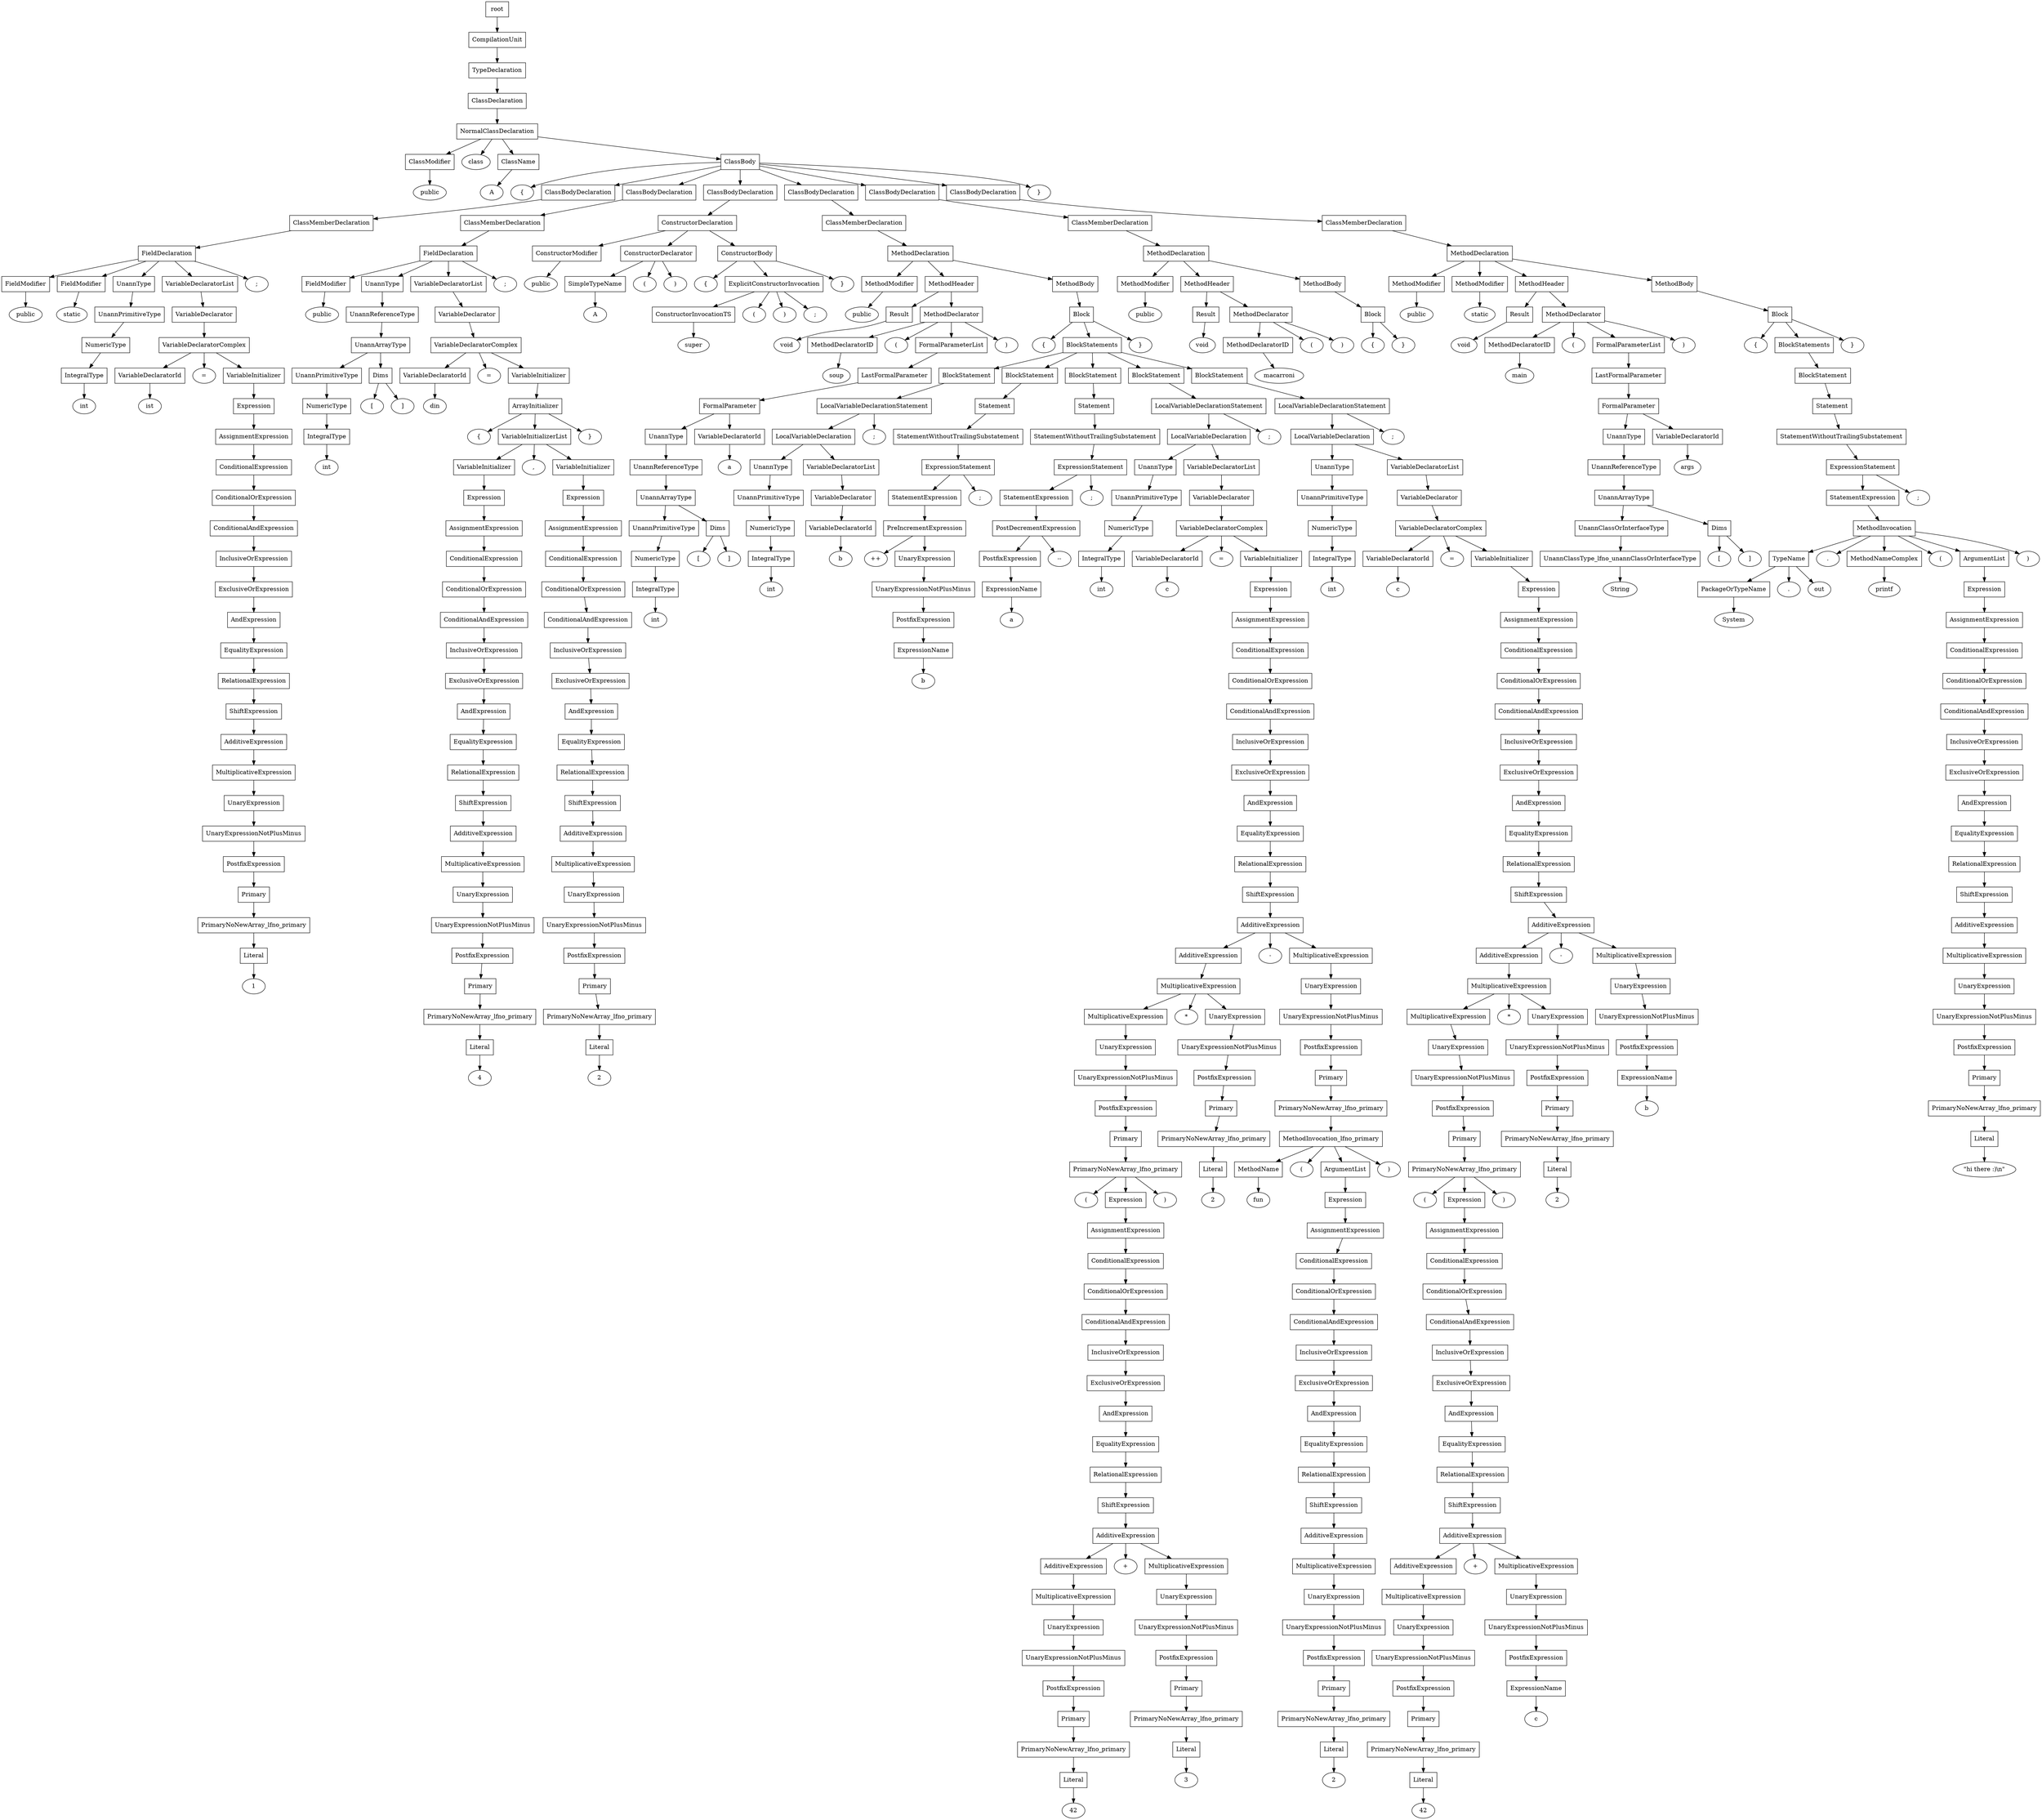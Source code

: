 digraph G {
	splines="TRUE";
	n_0 [label="root", shape="rectangle"]
	n_0 -> n_1
	n_1 [label="CompilationUnit", shape="rectangle"]
	n_1 -> n_2
	n_2 [label="TypeDeclaration", shape="rectangle"]
	n_2 -> n_3
	n_3 [label="ClassDeclaration", shape="rectangle"]
	n_3 -> n_4
	n_4 [label="NormalClassDeclaration", shape="rectangle"]
	n_4 -> n_5
	n_5 [label="ClassModifier", shape="rectangle"]
	n_5 -> n_9
	n_9 [label="public", shape="ellipse"]
	n_4 -> n_6
	n_6 [label="class", shape="ellipse"]
	n_4 -> n_7
	n_7 [label="ClassName", shape="rectangle"]
	n_7 -> n_10
	n_10 [label="A", shape="ellipse"]
	n_4 -> n_8
	n_8 [label="ClassBody", shape="rectangle"]
	n_8 -> n_11
	n_11 [label="{", shape="ellipse"]
	n_8 -> n_12
	n_12 [label="ClassBodyDeclaration", shape="rectangle"]
	n_12 -> n_19
	n_19 [label="ClassMemberDeclaration", shape="rectangle"]
	n_19 -> n_25
	n_25 [label="FieldDeclaration", shape="rectangle"]
	n_25 -> n_33
	n_33 [label="FieldModifier", shape="rectangle"]
	n_33 -> n_59
	n_59 [label="public", shape="ellipse"]
	n_25 -> n_34
	n_34 [label="FieldModifier", shape="rectangle"]
	n_34 -> n_60
	n_60 [label="static", shape="ellipse"]
	n_25 -> n_35
	n_35 [label="UnannType", shape="rectangle"]
	n_35 -> n_61
	n_61 [label="UnannPrimitiveType", shape="rectangle"]
	n_61 -> n_84
	n_84 [label="NumericType", shape="rectangle"]
	n_84 -> n_111
	n_111 [label="IntegralType", shape="rectangle"]
	n_111 -> n_131
	n_131 [label="int", shape="ellipse"]
	n_25 -> n_36
	n_36 [label="VariableDeclaratorList", shape="rectangle"]
	n_36 -> n_62
	n_62 [label="VariableDeclarator", shape="rectangle"]
	n_62 -> n_85
	n_85 [label="VariableDeclaratorComplex", shape="rectangle"]
	n_85 -> n_112
	n_112 [label="VariableDeclaratorId", shape="rectangle"]
	n_112 -> n_132
	n_132 [label="ist", shape="ellipse"]
	n_85 -> n_113
	n_113 [label="=", shape="ellipse"]
	n_85 -> n_114
	n_114 [label="VariableInitializer", shape="rectangle"]
	n_114 -> n_133
	n_133 [label="Expression", shape="rectangle"]
	n_133 -> n_147
	n_147 [label="AssignmentExpression", shape="rectangle"]
	n_147 -> n_165
	n_165 [label="ConditionalExpression", shape="rectangle"]
	n_165 -> n_183
	n_183 [label="ConditionalOrExpression", shape="rectangle"]
	n_183 -> n_200
	n_200 [label="ConditionalAndExpression", shape="rectangle"]
	n_200 -> n_216
	n_216 [label="InclusiveOrExpression", shape="rectangle"]
	n_216 -> n_245
	n_245 [label="ExclusiveOrExpression", shape="rectangle"]
	n_245 -> n_264
	n_264 [label="AndExpression", shape="rectangle"]
	n_264 -> n_274
	n_274 [label="EqualityExpression", shape="rectangle"]
	n_274 -> n_281
	n_281 [label="RelationalExpression", shape="rectangle"]
	n_281 -> n_288
	n_288 [label="ShiftExpression", shape="rectangle"]
	n_288 -> n_294
	n_294 [label="AdditiveExpression", shape="rectangle"]
	n_294 -> n_300
	n_300 [label="MultiplicativeExpression", shape="rectangle"]
	n_300 -> n_306
	n_306 [label="UnaryExpression", shape="rectangle"]
	n_306 -> n_312
	n_312 [label="UnaryExpressionNotPlusMinus", shape="rectangle"]
	n_312 -> n_318
	n_318 [label="PostfixExpression", shape="rectangle"]
	n_318 -> n_324
	n_324 [label="Primary", shape="rectangle"]
	n_324 -> n_330
	n_330 [label="PrimaryNoNewArray_lfno_primary", shape="rectangle"]
	n_330 -> n_336
	n_336 [label="Literal", shape="rectangle"]
	n_336 -> n_346
	n_346 [label="1", shape="ellipse"]
	n_25 -> n_37
	n_37 [label=";", shape="ellipse"]
	n_8 -> n_13
	n_13 [label="ClassBodyDeclaration", shape="rectangle"]
	n_13 -> n_20
	n_20 [label="ClassMemberDeclaration", shape="rectangle"]
	n_20 -> n_26
	n_26 [label="FieldDeclaration", shape="rectangle"]
	n_26 -> n_38
	n_38 [label="FieldModifier", shape="rectangle"]
	n_38 -> n_63
	n_63 [label="public", shape="ellipse"]
	n_26 -> n_39
	n_39 [label="UnannType", shape="rectangle"]
	n_39 -> n_64
	n_64 [label="UnannReferenceType", shape="rectangle"]
	n_64 -> n_86
	n_86 [label="UnannArrayType", shape="rectangle"]
	n_86 -> n_115
	n_115 [label="UnannPrimitiveType", shape="rectangle"]
	n_115 -> n_134
	n_134 [label="NumericType", shape="rectangle"]
	n_134 -> n_148
	n_148 [label="IntegralType", shape="rectangle"]
	n_148 -> n_166
	n_166 [label="int", shape="ellipse"]
	n_86 -> n_116
	n_116 [label="Dims", shape="rectangle"]
	n_116 -> n_135
	n_135 [label="[", shape="ellipse"]
	n_116 -> n_136
	n_136 [label="]", shape="ellipse"]
	n_26 -> n_40
	n_40 [label="VariableDeclaratorList", shape="rectangle"]
	n_40 -> n_65
	n_65 [label="VariableDeclarator", shape="rectangle"]
	n_65 -> n_87
	n_87 [label="VariableDeclaratorComplex", shape="rectangle"]
	n_87 -> n_117
	n_117 [label="VariableDeclaratorId", shape="rectangle"]
	n_117 -> n_137
	n_137 [label="din", shape="ellipse"]
	n_87 -> n_118
	n_118 [label="=", shape="ellipse"]
	n_87 -> n_119
	n_119 [label="VariableInitializer", shape="rectangle"]
	n_119 -> n_138
	n_138 [label="ArrayInitializer", shape="rectangle"]
	n_138 -> n_149
	n_149 [label="{", shape="ellipse"]
	n_138 -> n_150
	n_150 [label="VariableInitializerList", shape="rectangle"]
	n_150 -> n_167
	n_167 [label="VariableInitializer", shape="rectangle"]
	n_167 -> n_184
	n_184 [label="Expression", shape="rectangle"]
	n_184 -> n_201
	n_201 [label="AssignmentExpression", shape="rectangle"]
	n_201 -> n_217
	n_217 [label="ConditionalExpression", shape="rectangle"]
	n_217 -> n_246
	n_246 [label="ConditionalOrExpression", shape="rectangle"]
	n_246 -> n_265
	n_265 [label="ConditionalAndExpression", shape="rectangle"]
	n_265 -> n_275
	n_275 [label="InclusiveOrExpression", shape="rectangle"]
	n_275 -> n_282
	n_282 [label="ExclusiveOrExpression", shape="rectangle"]
	n_282 -> n_289
	n_289 [label="AndExpression", shape="rectangle"]
	n_289 -> n_295
	n_295 [label="EqualityExpression", shape="rectangle"]
	n_295 -> n_301
	n_301 [label="RelationalExpression", shape="rectangle"]
	n_301 -> n_307
	n_307 [label="ShiftExpression", shape="rectangle"]
	n_307 -> n_313
	n_313 [label="AdditiveExpression", shape="rectangle"]
	n_313 -> n_319
	n_319 [label="MultiplicativeExpression", shape="rectangle"]
	n_319 -> n_325
	n_325 [label="UnaryExpression", shape="rectangle"]
	n_325 -> n_331
	n_331 [label="UnaryExpressionNotPlusMinus", shape="rectangle"]
	n_331 -> n_337
	n_337 [label="PostfixExpression", shape="rectangle"]
	n_337 -> n_347
	n_347 [label="Primary", shape="rectangle"]
	n_347 -> n_354
	n_354 [label="PrimaryNoNewArray_lfno_primary", shape="rectangle"]
	n_354 -> n_365
	n_365 [label="Literal", shape="rectangle"]
	n_365 -> n_374
	n_374 [label="4", shape="ellipse"]
	n_150 -> n_168
	n_168 [label=",", shape="ellipse"]
	n_150 -> n_169
	n_169 [label="VariableInitializer", shape="rectangle"]
	n_169 -> n_185
	n_185 [label="Expression", shape="rectangle"]
	n_185 -> n_202
	n_202 [label="AssignmentExpression", shape="rectangle"]
	n_202 -> n_218
	n_218 [label="ConditionalExpression", shape="rectangle"]
	n_218 -> n_247
	n_247 [label="ConditionalOrExpression", shape="rectangle"]
	n_247 -> n_266
	n_266 [label="ConditionalAndExpression", shape="rectangle"]
	n_266 -> n_276
	n_276 [label="InclusiveOrExpression", shape="rectangle"]
	n_276 -> n_283
	n_283 [label="ExclusiveOrExpression", shape="rectangle"]
	n_283 -> n_290
	n_290 [label="AndExpression", shape="rectangle"]
	n_290 -> n_296
	n_296 [label="EqualityExpression", shape="rectangle"]
	n_296 -> n_302
	n_302 [label="RelationalExpression", shape="rectangle"]
	n_302 -> n_308
	n_308 [label="ShiftExpression", shape="rectangle"]
	n_308 -> n_314
	n_314 [label="AdditiveExpression", shape="rectangle"]
	n_314 -> n_320
	n_320 [label="MultiplicativeExpression", shape="rectangle"]
	n_320 -> n_326
	n_326 [label="UnaryExpression", shape="rectangle"]
	n_326 -> n_332
	n_332 [label="UnaryExpressionNotPlusMinus", shape="rectangle"]
	n_332 -> n_338
	n_338 [label="PostfixExpression", shape="rectangle"]
	n_338 -> n_348
	n_348 [label="Primary", shape="rectangle"]
	n_348 -> n_355
	n_355 [label="PrimaryNoNewArray_lfno_primary", shape="rectangle"]
	n_355 -> n_366
	n_366 [label="Literal", shape="rectangle"]
	n_366 -> n_375
	n_375 [label="2", shape="ellipse"]
	n_138 -> n_151
	n_151 [label="}", shape="ellipse"]
	n_26 -> n_41
	n_41 [label=";", shape="ellipse"]
	n_8 -> n_14
	n_14 [label="ClassBodyDeclaration", shape="rectangle"]
	n_14 -> n_21
	n_21 [label="ConstructorDeclaration", shape="rectangle"]
	n_21 -> n_27
	n_27 [label="ConstructorModifier", shape="rectangle"]
	n_27 -> n_42
	n_42 [label="public", shape="ellipse"]
	n_21 -> n_28
	n_28 [label="ConstructorDeclarator", shape="rectangle"]
	n_28 -> n_43
	n_43 [label="SimpleTypeName", shape="rectangle"]
	n_43 -> n_66
	n_66 [label="A", shape="ellipse"]
	n_28 -> n_44
	n_44 [label="(", shape="ellipse"]
	n_28 -> n_45
	n_45 [label=")", shape="ellipse"]
	n_21 -> n_29
	n_29 [label="ConstructorBody", shape="rectangle"]
	n_29 -> n_46
	n_46 [label="{", shape="ellipse"]
	n_29 -> n_47
	n_47 [label="ExplicitConstructorInvocation", shape="rectangle"]
	n_47 -> n_67
	n_67 [label="ConstructorInvocationTS", shape="rectangle"]
	n_67 -> n_88
	n_88 [label="super", shape="ellipse"]
	n_47 -> n_68
	n_68 [label="(", shape="ellipse"]
	n_47 -> n_69
	n_69 [label=")", shape="ellipse"]
	n_47 -> n_70
	n_70 [label=";", shape="ellipse"]
	n_29 -> n_48
	n_48 [label="}", shape="ellipse"]
	n_8 -> n_15
	n_15 [label="ClassBodyDeclaration", shape="rectangle"]
	n_15 -> n_22
	n_22 [label="ClassMemberDeclaration", shape="rectangle"]
	n_22 -> n_30
	n_30 [label="MethodDeclaration", shape="rectangle"]
	n_30 -> n_49
	n_49 [label="MethodModifier", shape="rectangle"]
	n_49 -> n_71
	n_71 [label="public", shape="ellipse"]
	n_30 -> n_50
	n_50 [label="MethodHeader", shape="rectangle"]
	n_50 -> n_72
	n_72 [label="Result", shape="rectangle"]
	n_72 -> n_89
	n_89 [label="void", shape="ellipse"]
	n_50 -> n_73
	n_73 [label="MethodDeclarator", shape="rectangle"]
	n_73 -> n_90
	n_90 [label="MethodDeclaratorID", shape="rectangle"]
	n_90 -> n_120
	n_120 [label="soup", shape="ellipse"]
	n_73 -> n_91
	n_91 [label="(", shape="ellipse"]
	n_73 -> n_92
	n_92 [label="FormalParameterList", shape="rectangle"]
	n_92 -> n_121
	n_121 [label="LastFormalParameter", shape="rectangle"]
	n_121 -> n_139
	n_139 [label="FormalParameter", shape="rectangle"]
	n_139 -> n_152
	n_152 [label="UnannType", shape="rectangle"]
	n_152 -> n_170
	n_170 [label="UnannReferenceType", shape="rectangle"]
	n_170 -> n_186
	n_186 [label="UnannArrayType", shape="rectangle"]
	n_186 -> n_203
	n_203 [label="UnannPrimitiveType", shape="rectangle"]
	n_203 -> n_219
	n_219 [label="NumericType", shape="rectangle"]
	n_219 -> n_248
	n_248 [label="IntegralType", shape="rectangle"]
	n_248 -> n_267
	n_267 [label="int", shape="ellipse"]
	n_186 -> n_204
	n_204 [label="Dims", shape="rectangle"]
	n_204 -> n_220
	n_220 [label="[", shape="ellipse"]
	n_204 -> n_221
	n_221 [label="]", shape="ellipse"]
	n_139 -> n_153
	n_153 [label="VariableDeclaratorId", shape="rectangle"]
	n_153 -> n_171
	n_171 [label="a", shape="ellipse"]
	n_73 -> n_93
	n_93 [label=")", shape="ellipse"]
	n_30 -> n_51
	n_51 [label="MethodBody", shape="rectangle"]
	n_51 -> n_74
	n_74 [label="Block", shape="rectangle"]
	n_74 -> n_94
	n_94 [label="{", shape="ellipse"]
	n_74 -> n_95
	n_95 [label="BlockStatements", shape="rectangle"]
	n_95 -> n_122
	n_122 [label="BlockStatement", shape="rectangle"]
	n_122 -> n_140
	n_140 [label="LocalVariableDeclarationStatement", shape="rectangle"]
	n_140 -> n_154
	n_154 [label="LocalVariableDeclaration", shape="rectangle"]
	n_154 -> n_172
	n_172 [label="UnannType", shape="rectangle"]
	n_172 -> n_187
	n_187 [label="UnannPrimitiveType", shape="rectangle"]
	n_187 -> n_205
	n_205 [label="NumericType", shape="rectangle"]
	n_205 -> n_222
	n_222 [label="IntegralType", shape="rectangle"]
	n_222 -> n_249
	n_249 [label="int", shape="ellipse"]
	n_154 -> n_173
	n_173 [label="VariableDeclaratorList", shape="rectangle"]
	n_173 -> n_188
	n_188 [label="VariableDeclarator", shape="rectangle"]
	n_188 -> n_206
	n_206 [label="VariableDeclaratorId", shape="rectangle"]
	n_206 -> n_223
	n_223 [label="b", shape="ellipse"]
	n_140 -> n_155
	n_155 [label=";", shape="ellipse"]
	n_95 -> n_123
	n_123 [label="BlockStatement", shape="rectangle"]
	n_123 -> n_141
	n_141 [label="Statement", shape="rectangle"]
	n_141 -> n_156
	n_156 [label="StatementWithoutTrailingSubstatement", shape="rectangle"]
	n_156 -> n_174
	n_174 [label="ExpressionStatement", shape="rectangle"]
	n_174 -> n_189
	n_189 [label="StatementExpression", shape="rectangle"]
	n_189 -> n_207
	n_207 [label="PreIncrementExpression", shape="rectangle"]
	n_207 -> n_224
	n_224 [label="++", shape="ellipse"]
	n_207 -> n_225
	n_225 [label="UnaryExpression", shape="rectangle"]
	n_225 -> n_250
	n_250 [label="UnaryExpressionNotPlusMinus", shape="rectangle"]
	n_250 -> n_268
	n_268 [label="PostfixExpression", shape="rectangle"]
	n_268 -> n_277
	n_277 [label="ExpressionName", shape="rectangle"]
	n_277 -> n_284
	n_284 [label="b", shape="ellipse"]
	n_174 -> n_190
	n_190 [label=";", shape="ellipse"]
	n_95 -> n_124
	n_124 [label="BlockStatement", shape="rectangle"]
	n_124 -> n_142
	n_142 [label="Statement", shape="rectangle"]
	n_142 -> n_157
	n_157 [label="StatementWithoutTrailingSubstatement", shape="rectangle"]
	n_157 -> n_175
	n_175 [label="ExpressionStatement", shape="rectangle"]
	n_175 -> n_191
	n_191 [label="StatementExpression", shape="rectangle"]
	n_191 -> n_208
	n_208 [label="PostDecrementExpression", shape="rectangle"]
	n_208 -> n_226
	n_226 [label="PostfixExpression", shape="rectangle"]
	n_226 -> n_251
	n_251 [label="ExpressionName", shape="rectangle"]
	n_251 -> n_269
	n_269 [label="a", shape="ellipse"]
	n_208 -> n_227
	n_227 [label="--", shape="ellipse"]
	n_175 -> n_192
	n_192 [label=";", shape="ellipse"]
	n_95 -> n_125
	n_125 [label="BlockStatement", shape="rectangle"]
	n_125 -> n_143
	n_143 [label="LocalVariableDeclarationStatement", shape="rectangle"]
	n_143 -> n_158
	n_158 [label="LocalVariableDeclaration", shape="rectangle"]
	n_158 -> n_176
	n_176 [label="UnannType", shape="rectangle"]
	n_176 -> n_193
	n_193 [label="UnannPrimitiveType", shape="rectangle"]
	n_193 -> n_209
	n_209 [label="NumericType", shape="rectangle"]
	n_209 -> n_228
	n_228 [label="IntegralType", shape="rectangle"]
	n_228 -> n_252
	n_252 [label="int", shape="ellipse"]
	n_158 -> n_177
	n_177 [label="VariableDeclaratorList", shape="rectangle"]
	n_177 -> n_194
	n_194 [label="VariableDeclarator", shape="rectangle"]
	n_194 -> n_210
	n_210 [label="VariableDeclaratorComplex", shape="rectangle"]
	n_210 -> n_229
	n_229 [label="VariableDeclaratorId", shape="rectangle"]
	n_229 -> n_253
	n_253 [label="c", shape="ellipse"]
	n_210 -> n_230
	n_230 [label="=", shape="ellipse"]
	n_210 -> n_231
	n_231 [label="VariableInitializer", shape="rectangle"]
	n_231 -> n_254
	n_254 [label="Expression", shape="rectangle"]
	n_254 -> n_270
	n_270 [label="AssignmentExpression", shape="rectangle"]
	n_270 -> n_278
	n_278 [label="ConditionalExpression", shape="rectangle"]
	n_278 -> n_285
	n_285 [label="ConditionalOrExpression", shape="rectangle"]
	n_285 -> n_291
	n_291 [label="ConditionalAndExpression", shape="rectangle"]
	n_291 -> n_297
	n_297 [label="InclusiveOrExpression", shape="rectangle"]
	n_297 -> n_303
	n_303 [label="ExclusiveOrExpression", shape="rectangle"]
	n_303 -> n_309
	n_309 [label="AndExpression", shape="rectangle"]
	n_309 -> n_315
	n_315 [label="EqualityExpression", shape="rectangle"]
	n_315 -> n_321
	n_321 [label="RelationalExpression", shape="rectangle"]
	n_321 -> n_327
	n_327 [label="ShiftExpression", shape="rectangle"]
	n_327 -> n_333
	n_333 [label="AdditiveExpression", shape="rectangle"]
	n_333 -> n_339
	n_339 [label="AdditiveExpression", shape="rectangle"]
	n_339 -> n_349
	n_349 [label="MultiplicativeExpression", shape="rectangle"]
	n_349 -> n_356
	n_356 [label="MultiplicativeExpression", shape="rectangle"]
	n_356 -> n_367
	n_367 [label="UnaryExpression", shape="rectangle"]
	n_367 -> n_376
	n_376 [label="UnaryExpressionNotPlusMinus", shape="rectangle"]
	n_376 -> n_383
	n_383 [label="PostfixExpression", shape="rectangle"]
	n_383 -> n_390
	n_390 [label="Primary", shape="rectangle"]
	n_390 -> n_396
	n_396 [label="PrimaryNoNewArray_lfno_primary", shape="rectangle"]
	n_396 -> n_405
	n_405 [label="(", shape="ellipse"]
	n_396 -> n_406
	n_406 [label="Expression", shape="rectangle"]
	n_406 -> n_415
	n_415 [label="AssignmentExpression", shape="rectangle"]
	n_415 -> n_418
	n_418 [label="ConditionalExpression", shape="rectangle"]
	n_418 -> n_421
	n_421 [label="ConditionalOrExpression", shape="rectangle"]
	n_421 -> n_424
	n_424 [label="ConditionalAndExpression", shape="rectangle"]
	n_424 -> n_427
	n_427 [label="InclusiveOrExpression", shape="rectangle"]
	n_427 -> n_430
	n_430 [label="ExclusiveOrExpression", shape="rectangle"]
	n_430 -> n_433
	n_433 [label="AndExpression", shape="rectangle"]
	n_433 -> n_436
	n_436 [label="EqualityExpression", shape="rectangle"]
	n_436 -> n_439
	n_439 [label="RelationalExpression", shape="rectangle"]
	n_439 -> n_442
	n_442 [label="ShiftExpression", shape="rectangle"]
	n_442 -> n_445
	n_445 [label="AdditiveExpression", shape="rectangle"]
	n_445 -> n_448
	n_448 [label="AdditiveExpression", shape="rectangle"]
	n_448 -> n_455
	n_455 [label="MultiplicativeExpression", shape="rectangle"]
	n_455 -> n_460
	n_460 [label="UnaryExpression", shape="rectangle"]
	n_460 -> n_465
	n_465 [label="UnaryExpressionNotPlusMinus", shape="rectangle"]
	n_465 -> n_470
	n_470 [label="PostfixExpression", shape="rectangle"]
	n_470 -> n_475
	n_475 [label="Primary", shape="rectangle"]
	n_475 -> n_480
	n_480 [label="PrimaryNoNewArray_lfno_primary", shape="rectangle"]
	n_480 -> n_484
	n_484 [label="Literal", shape="rectangle"]
	n_484 -> n_488
	n_488 [label="42", shape="ellipse"]
	n_445 -> n_449
	n_449 [label="+", shape="ellipse"]
	n_445 -> n_450
	n_450 [label="MultiplicativeExpression", shape="rectangle"]
	n_450 -> n_456
	n_456 [label="UnaryExpression", shape="rectangle"]
	n_456 -> n_461
	n_461 [label="UnaryExpressionNotPlusMinus", shape="rectangle"]
	n_461 -> n_466
	n_466 [label="PostfixExpression", shape="rectangle"]
	n_466 -> n_471
	n_471 [label="Primary", shape="rectangle"]
	n_471 -> n_476
	n_476 [label="PrimaryNoNewArray_lfno_primary", shape="rectangle"]
	n_476 -> n_481
	n_481 [label="Literal", shape="rectangle"]
	n_481 -> n_485
	n_485 [label="3", shape="ellipse"]
	n_396 -> n_407
	n_407 [label=")", shape="ellipse"]
	n_349 -> n_357
	n_357 [label="*", shape="ellipse"]
	n_349 -> n_358
	n_358 [label="UnaryExpression", shape="rectangle"]
	n_358 -> n_368
	n_368 [label="UnaryExpressionNotPlusMinus", shape="rectangle"]
	n_368 -> n_377
	n_377 [label="PostfixExpression", shape="rectangle"]
	n_377 -> n_384
	n_384 [label="Primary", shape="rectangle"]
	n_384 -> n_391
	n_391 [label="PrimaryNoNewArray_lfno_primary", shape="rectangle"]
	n_391 -> n_397
	n_397 [label="Literal", shape="rectangle"]
	n_397 -> n_408
	n_408 [label="2", shape="ellipse"]
	n_333 -> n_340
	n_340 [label="-", shape="ellipse"]
	n_333 -> n_341
	n_341 [label="MultiplicativeExpression", shape="rectangle"]
	n_341 -> n_350
	n_350 [label="UnaryExpression", shape="rectangle"]
	n_350 -> n_359
	n_359 [label="UnaryExpressionNotPlusMinus", shape="rectangle"]
	n_359 -> n_369
	n_369 [label="PostfixExpression", shape="rectangle"]
	n_369 -> n_378
	n_378 [label="Primary", shape="rectangle"]
	n_378 -> n_385
	n_385 [label="PrimaryNoNewArray_lfno_primary", shape="rectangle"]
	n_385 -> n_392
	n_392 [label="MethodInvocation_lfno_primary", shape="rectangle"]
	n_392 -> n_398
	n_398 [label="MethodName", shape="rectangle"]
	n_398 -> n_409
	n_409 [label="fun", shape="ellipse"]
	n_392 -> n_399
	n_399 [label="(", shape="ellipse"]
	n_392 -> n_400
	n_400 [label="ArgumentList", shape="rectangle"]
	n_400 -> n_410
	n_410 [label="Expression", shape="rectangle"]
	n_410 -> n_416
	n_416 [label="AssignmentExpression", shape="rectangle"]
	n_416 -> n_419
	n_419 [label="ConditionalExpression", shape="rectangle"]
	n_419 -> n_422
	n_422 [label="ConditionalOrExpression", shape="rectangle"]
	n_422 -> n_425
	n_425 [label="ConditionalAndExpression", shape="rectangle"]
	n_425 -> n_428
	n_428 [label="InclusiveOrExpression", shape="rectangle"]
	n_428 -> n_431
	n_431 [label="ExclusiveOrExpression", shape="rectangle"]
	n_431 -> n_434
	n_434 [label="AndExpression", shape="rectangle"]
	n_434 -> n_437
	n_437 [label="EqualityExpression", shape="rectangle"]
	n_437 -> n_440
	n_440 [label="RelationalExpression", shape="rectangle"]
	n_440 -> n_443
	n_443 [label="ShiftExpression", shape="rectangle"]
	n_443 -> n_446
	n_446 [label="AdditiveExpression", shape="rectangle"]
	n_446 -> n_451
	n_451 [label="MultiplicativeExpression", shape="rectangle"]
	n_451 -> n_457
	n_457 [label="UnaryExpression", shape="rectangle"]
	n_457 -> n_462
	n_462 [label="UnaryExpressionNotPlusMinus", shape="rectangle"]
	n_462 -> n_467
	n_467 [label="PostfixExpression", shape="rectangle"]
	n_467 -> n_472
	n_472 [label="Primary", shape="rectangle"]
	n_472 -> n_477
	n_477 [label="PrimaryNoNewArray_lfno_primary", shape="rectangle"]
	n_477 -> n_482
	n_482 [label="Literal", shape="rectangle"]
	n_482 -> n_486
	n_486 [label="2", shape="ellipse"]
	n_392 -> n_401
	n_401 [label=")", shape="ellipse"]
	n_143 -> n_159
	n_159 [label=";", shape="ellipse"]
	n_95 -> n_126
	n_126 [label="BlockStatement", shape="rectangle"]
	n_126 -> n_144
	n_144 [label="LocalVariableDeclarationStatement", shape="rectangle"]
	n_144 -> n_160
	n_160 [label="LocalVariableDeclaration", shape="rectangle"]
	n_160 -> n_178
	n_178 [label="UnannType", shape="rectangle"]
	n_178 -> n_195
	n_195 [label="UnannPrimitiveType", shape="rectangle"]
	n_195 -> n_211
	n_211 [label="NumericType", shape="rectangle"]
	n_211 -> n_232
	n_232 [label="IntegralType", shape="rectangle"]
	n_232 -> n_255
	n_255 [label="int", shape="ellipse"]
	n_160 -> n_179
	n_179 [label="VariableDeclaratorList", shape="rectangle"]
	n_179 -> n_196
	n_196 [label="VariableDeclarator", shape="rectangle"]
	n_196 -> n_212
	n_212 [label="VariableDeclaratorComplex", shape="rectangle"]
	n_212 -> n_233
	n_233 [label="VariableDeclaratorId", shape="rectangle"]
	n_233 -> n_256
	n_256 [label="c", shape="ellipse"]
	n_212 -> n_234
	n_234 [label="=", shape="ellipse"]
	n_212 -> n_235
	n_235 [label="VariableInitializer", shape="rectangle"]
	n_235 -> n_257
	n_257 [label="Expression", shape="rectangle"]
	n_257 -> n_271
	n_271 [label="AssignmentExpression", shape="rectangle"]
	n_271 -> n_279
	n_279 [label="ConditionalExpression", shape="rectangle"]
	n_279 -> n_286
	n_286 [label="ConditionalOrExpression", shape="rectangle"]
	n_286 -> n_292
	n_292 [label="ConditionalAndExpression", shape="rectangle"]
	n_292 -> n_298
	n_298 [label="InclusiveOrExpression", shape="rectangle"]
	n_298 -> n_304
	n_304 [label="ExclusiveOrExpression", shape="rectangle"]
	n_304 -> n_310
	n_310 [label="AndExpression", shape="rectangle"]
	n_310 -> n_316
	n_316 [label="EqualityExpression", shape="rectangle"]
	n_316 -> n_322
	n_322 [label="RelationalExpression", shape="rectangle"]
	n_322 -> n_328
	n_328 [label="ShiftExpression", shape="rectangle"]
	n_328 -> n_334
	n_334 [label="AdditiveExpression", shape="rectangle"]
	n_334 -> n_342
	n_342 [label="AdditiveExpression", shape="rectangle"]
	n_342 -> n_351
	n_351 [label="MultiplicativeExpression", shape="rectangle"]
	n_351 -> n_360
	n_360 [label="MultiplicativeExpression", shape="rectangle"]
	n_360 -> n_370
	n_370 [label="UnaryExpression", shape="rectangle"]
	n_370 -> n_379
	n_379 [label="UnaryExpressionNotPlusMinus", shape="rectangle"]
	n_379 -> n_386
	n_386 [label="PostfixExpression", shape="rectangle"]
	n_386 -> n_393
	n_393 [label="Primary", shape="rectangle"]
	n_393 -> n_402
	n_402 [label="PrimaryNoNewArray_lfno_primary", shape="rectangle"]
	n_402 -> n_411
	n_411 [label="(", shape="ellipse"]
	n_402 -> n_412
	n_412 [label="Expression", shape="rectangle"]
	n_412 -> n_417
	n_417 [label="AssignmentExpression", shape="rectangle"]
	n_417 -> n_420
	n_420 [label="ConditionalExpression", shape="rectangle"]
	n_420 -> n_423
	n_423 [label="ConditionalOrExpression", shape="rectangle"]
	n_423 -> n_426
	n_426 [label="ConditionalAndExpression", shape="rectangle"]
	n_426 -> n_429
	n_429 [label="InclusiveOrExpression", shape="rectangle"]
	n_429 -> n_432
	n_432 [label="ExclusiveOrExpression", shape="rectangle"]
	n_432 -> n_435
	n_435 [label="AndExpression", shape="rectangle"]
	n_435 -> n_438
	n_438 [label="EqualityExpression", shape="rectangle"]
	n_438 -> n_441
	n_441 [label="RelationalExpression", shape="rectangle"]
	n_441 -> n_444
	n_444 [label="ShiftExpression", shape="rectangle"]
	n_444 -> n_447
	n_447 [label="AdditiveExpression", shape="rectangle"]
	n_447 -> n_452
	n_452 [label="AdditiveExpression", shape="rectangle"]
	n_452 -> n_458
	n_458 [label="MultiplicativeExpression", shape="rectangle"]
	n_458 -> n_463
	n_463 [label="UnaryExpression", shape="rectangle"]
	n_463 -> n_468
	n_468 [label="UnaryExpressionNotPlusMinus", shape="rectangle"]
	n_468 -> n_473
	n_473 [label="PostfixExpression", shape="rectangle"]
	n_473 -> n_478
	n_478 [label="Primary", shape="rectangle"]
	n_478 -> n_483
	n_483 [label="PrimaryNoNewArray_lfno_primary", shape="rectangle"]
	n_483 -> n_487
	n_487 [label="Literal", shape="rectangle"]
	n_487 -> n_489
	n_489 [label="42", shape="ellipse"]
	n_447 -> n_453
	n_453 [label="+", shape="ellipse"]
	n_447 -> n_454
	n_454 [label="MultiplicativeExpression", shape="rectangle"]
	n_454 -> n_459
	n_459 [label="UnaryExpression", shape="rectangle"]
	n_459 -> n_464
	n_464 [label="UnaryExpressionNotPlusMinus", shape="rectangle"]
	n_464 -> n_469
	n_469 [label="PostfixExpression", shape="rectangle"]
	n_469 -> n_474
	n_474 [label="ExpressionName", shape="rectangle"]
	n_474 -> n_479
	n_479 [label="c", shape="ellipse"]
	n_402 -> n_413
	n_413 [label=")", shape="ellipse"]
	n_351 -> n_361
	n_361 [label="*", shape="ellipse"]
	n_351 -> n_362
	n_362 [label="UnaryExpression", shape="rectangle"]
	n_362 -> n_371
	n_371 [label="UnaryExpressionNotPlusMinus", shape="rectangle"]
	n_371 -> n_380
	n_380 [label="PostfixExpression", shape="rectangle"]
	n_380 -> n_387
	n_387 [label="Primary", shape="rectangle"]
	n_387 -> n_394
	n_394 [label="PrimaryNoNewArray_lfno_primary", shape="rectangle"]
	n_394 -> n_403
	n_403 [label="Literal", shape="rectangle"]
	n_403 -> n_414
	n_414 [label="2", shape="ellipse"]
	n_334 -> n_343
	n_343 [label="-", shape="ellipse"]
	n_334 -> n_344
	n_344 [label="MultiplicativeExpression", shape="rectangle"]
	n_344 -> n_352
	n_352 [label="UnaryExpression", shape="rectangle"]
	n_352 -> n_363
	n_363 [label="UnaryExpressionNotPlusMinus", shape="rectangle"]
	n_363 -> n_372
	n_372 [label="PostfixExpression", shape="rectangle"]
	n_372 -> n_381
	n_381 [label="ExpressionName", shape="rectangle"]
	n_381 -> n_388
	n_388 [label="b", shape="ellipse"]
	n_144 -> n_161
	n_161 [label=";", shape="ellipse"]
	n_74 -> n_96
	n_96 [label="}", shape="ellipse"]
	n_8 -> n_16
	n_16 [label="ClassBodyDeclaration", shape="rectangle"]
	n_16 -> n_23
	n_23 [label="ClassMemberDeclaration", shape="rectangle"]
	n_23 -> n_31
	n_31 [label="MethodDeclaration", shape="rectangle"]
	n_31 -> n_52
	n_52 [label="MethodModifier", shape="rectangle"]
	n_52 -> n_75
	n_75 [label="public", shape="ellipse"]
	n_31 -> n_53
	n_53 [label="MethodHeader", shape="rectangle"]
	n_53 -> n_76
	n_76 [label="Result", shape="rectangle"]
	n_76 -> n_97
	n_97 [label="void", shape="ellipse"]
	n_53 -> n_77
	n_77 [label="MethodDeclarator", shape="rectangle"]
	n_77 -> n_98
	n_98 [label="MethodDeclaratorID", shape="rectangle"]
	n_98 -> n_127
	n_127 [label="macarroni", shape="ellipse"]
	n_77 -> n_99
	n_99 [label="(", shape="ellipse"]
	n_77 -> n_100
	n_100 [label=")", shape="ellipse"]
	n_31 -> n_54
	n_54 [label="MethodBody", shape="rectangle"]
	n_54 -> n_78
	n_78 [label="Block", shape="rectangle"]
	n_78 -> n_101
	n_101 [label="{", shape="ellipse"]
	n_78 -> n_102
	n_102 [label="}", shape="ellipse"]
	n_8 -> n_17
	n_17 [label="ClassBodyDeclaration", shape="rectangle"]
	n_17 -> n_24
	n_24 [label="ClassMemberDeclaration", shape="rectangle"]
	n_24 -> n_32
	n_32 [label="MethodDeclaration", shape="rectangle"]
	n_32 -> n_55
	n_55 [label="MethodModifier", shape="rectangle"]
	n_55 -> n_79
	n_79 [label="public", shape="ellipse"]
	n_32 -> n_56
	n_56 [label="MethodModifier", shape="rectangle"]
	n_56 -> n_80
	n_80 [label="static", shape="ellipse"]
	n_32 -> n_57
	n_57 [label="MethodHeader", shape="rectangle"]
	n_57 -> n_81
	n_81 [label="Result", shape="rectangle"]
	n_81 -> n_103
	n_103 [label="void", shape="ellipse"]
	n_57 -> n_82
	n_82 [label="MethodDeclarator", shape="rectangle"]
	n_82 -> n_104
	n_104 [label="MethodDeclaratorID", shape="rectangle"]
	n_104 -> n_128
	n_128 [label="main", shape="ellipse"]
	n_82 -> n_105
	n_105 [label="(", shape="ellipse"]
	n_82 -> n_106
	n_106 [label="FormalParameterList", shape="rectangle"]
	n_106 -> n_129
	n_129 [label="LastFormalParameter", shape="rectangle"]
	n_129 -> n_145
	n_145 [label="FormalParameter", shape="rectangle"]
	n_145 -> n_162
	n_162 [label="UnannType", shape="rectangle"]
	n_162 -> n_180
	n_180 [label="UnannReferenceType", shape="rectangle"]
	n_180 -> n_197
	n_197 [label="UnannArrayType", shape="rectangle"]
	n_197 -> n_213
	n_213 [label="UnannClassOrInterfaceType", shape="rectangle"]
	n_213 -> n_236
	n_236 [label="UnannClassType_lfno_unannClassOrInterfaceType", shape="rectangle"]
	n_236 -> n_258
	n_258 [label="String", shape="ellipse"]
	n_197 -> n_214
	n_214 [label="Dims", shape="rectangle"]
	n_214 -> n_237
	n_237 [label="[", shape="ellipse"]
	n_214 -> n_238
	n_238 [label="]", shape="ellipse"]
	n_145 -> n_163
	n_163 [label="VariableDeclaratorId", shape="rectangle"]
	n_163 -> n_181
	n_181 [label="args", shape="ellipse"]
	n_82 -> n_107
	n_107 [label=")", shape="ellipse"]
	n_32 -> n_58
	n_58 [label="MethodBody", shape="rectangle"]
	n_58 -> n_83
	n_83 [label="Block", shape="rectangle"]
	n_83 -> n_108
	n_108 [label="{", shape="ellipse"]
	n_83 -> n_109
	n_109 [label="BlockStatements", shape="rectangle"]
	n_109 -> n_130
	n_130 [label="BlockStatement", shape="rectangle"]
	n_130 -> n_146
	n_146 [label="Statement", shape="rectangle"]
	n_146 -> n_164
	n_164 [label="StatementWithoutTrailingSubstatement", shape="rectangle"]
	n_164 -> n_182
	n_182 [label="ExpressionStatement", shape="rectangle"]
	n_182 -> n_198
	n_198 [label="StatementExpression", shape="rectangle"]
	n_198 -> n_215
	n_215 [label="MethodInvocation", shape="rectangle"]
	n_215 -> n_239
	n_239 [label="TypeName", shape="rectangle"]
	n_239 -> n_259
	n_259 [label="PackageOrTypeName", shape="rectangle"]
	n_259 -> n_272
	n_272 [label="System", shape="ellipse"]
	n_239 -> n_260
	n_260 [label=".", shape="ellipse"]
	n_239 -> n_261
	n_261 [label="out", shape="ellipse"]
	n_215 -> n_240
	n_240 [label=".", shape="ellipse"]
	n_215 -> n_241
	n_241 [label="MethodNameComplex", shape="rectangle"]
	n_241 -> n_262
	n_262 [label="printf", shape="ellipse"]
	n_215 -> n_242
	n_242 [label="(", shape="ellipse"]
	n_215 -> n_243
	n_243 [label="ArgumentList", shape="rectangle"]
	n_243 -> n_263
	n_263 [label="Expression", shape="rectangle"]
	n_263 -> n_273
	n_273 [label="AssignmentExpression", shape="rectangle"]
	n_273 -> n_280
	n_280 [label="ConditionalExpression", shape="rectangle"]
	n_280 -> n_287
	n_287 [label="ConditionalOrExpression", shape="rectangle"]
	n_287 -> n_293
	n_293 [label="ConditionalAndExpression", shape="rectangle"]
	n_293 -> n_299
	n_299 [label="InclusiveOrExpression", shape="rectangle"]
	n_299 -> n_305
	n_305 [label="ExclusiveOrExpression", shape="rectangle"]
	n_305 -> n_311
	n_311 [label="AndExpression", shape="rectangle"]
	n_311 -> n_317
	n_317 [label="EqualityExpression", shape="rectangle"]
	n_317 -> n_323
	n_323 [label="RelationalExpression", shape="rectangle"]
	n_323 -> n_329
	n_329 [label="ShiftExpression", shape="rectangle"]
	n_329 -> n_335
	n_335 [label="AdditiveExpression", shape="rectangle"]
	n_335 -> n_345
	n_345 [label="MultiplicativeExpression", shape="rectangle"]
	n_345 -> n_353
	n_353 [label="UnaryExpression", shape="rectangle"]
	n_353 -> n_364
	n_364 [label="UnaryExpressionNotPlusMinus", shape="rectangle"]
	n_364 -> n_373
	n_373 [label="PostfixExpression", shape="rectangle"]
	n_373 -> n_382
	n_382 [label="Primary", shape="rectangle"]
	n_382 -> n_389
	n_389 [label="PrimaryNoNewArray_lfno_primary", shape="rectangle"]
	n_389 -> n_395
	n_395 [label="Literal", shape="rectangle"]
	n_395 -> n_404
	n_404 [label="\"hi there :)\\n\"", shape="ellipse"]
	n_215 -> n_244
	n_244 [label=")", shape="ellipse"]
	n_182 -> n_199
	n_199 [label=";", shape="ellipse"]
	n_83 -> n_110
	n_110 [label="}", shape="ellipse"]
	n_8 -> n_18
	n_18 [label="}", shape="ellipse"]
}